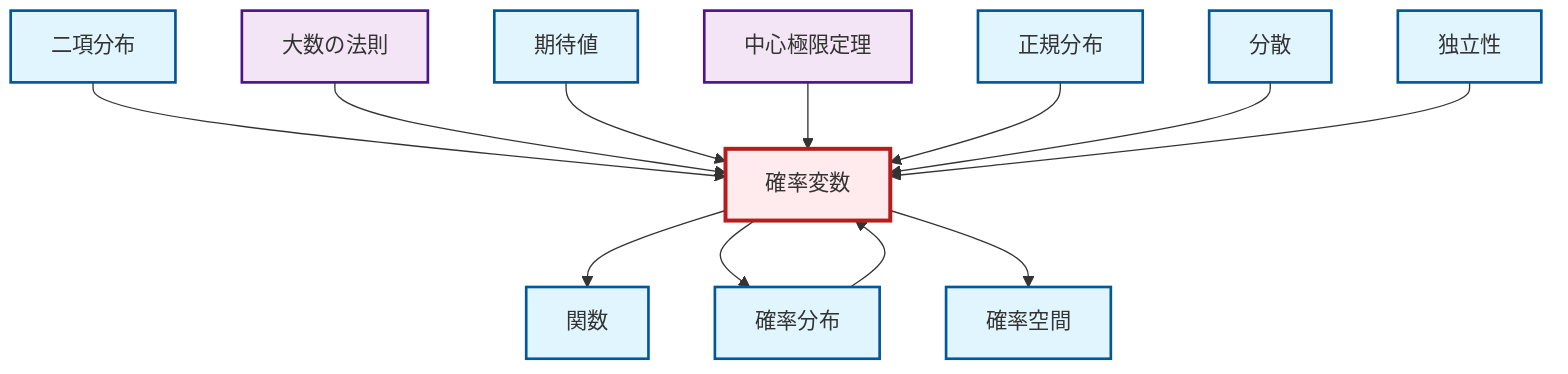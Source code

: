 graph TD
    classDef definition fill:#e1f5fe,stroke:#01579b,stroke-width:2px
    classDef theorem fill:#f3e5f5,stroke:#4a148c,stroke-width:2px
    classDef axiom fill:#fff3e0,stroke:#e65100,stroke-width:2px
    classDef example fill:#e8f5e9,stroke:#1b5e20,stroke-width:2px
    classDef current fill:#ffebee,stroke:#b71c1c,stroke-width:3px
    def-expectation["期待値"]:::definition
    def-probability-distribution["確率分布"]:::definition
    thm-central-limit["中心極限定理"]:::theorem
    thm-law-of-large-numbers["大数の法則"]:::theorem
    def-normal-distribution["正規分布"]:::definition
    def-independence["独立性"]:::definition
    def-random-variable["確率変数"]:::definition
    def-function["関数"]:::definition
    def-probability-space["確率空間"]:::definition
    def-binomial-distribution["二項分布"]:::definition
    def-variance["分散"]:::definition
    def-binomial-distribution --> def-random-variable
    def-probability-distribution --> def-random-variable
    def-random-variable --> def-function
    thm-law-of-large-numbers --> def-random-variable
    def-expectation --> def-random-variable
    def-random-variable --> def-probability-distribution
    thm-central-limit --> def-random-variable
    def-normal-distribution --> def-random-variable
    def-variance --> def-random-variable
    def-independence --> def-random-variable
    def-random-variable --> def-probability-space
    class def-random-variable current